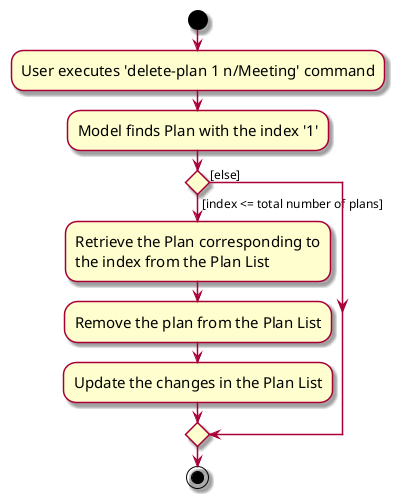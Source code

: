 @startuml
skin rose
skinparam ActivityFontSize 15
skinparam ArrowFontSize 12
start
:User executes 'delete-plan 1 n/Meeting' command;
:Model finds Plan with the index '1';

'Since the beta syntax does not support placing the condition outside the
'diamond we place it as the true branch instead.

if () then ([index <= total number of plans])
    :Retrieve the Plan corresponding to
    the index from the Plan List;
    :Remove the plan from the Plan List;
    :Update the changes in the Plan List;
else ([else])
endif
stop
@enduml
